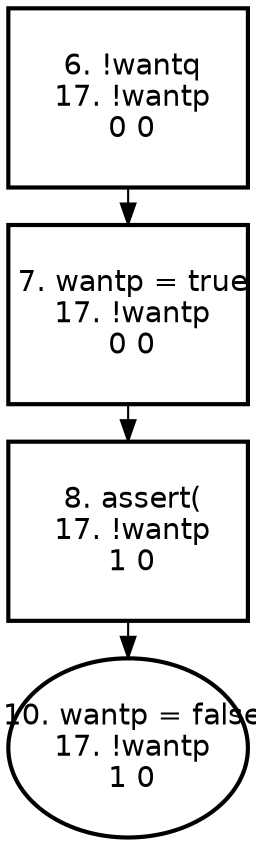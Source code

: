 digraph "" {
  graph [size="16,12",ranksep=.25];               
  node [shape=box,fontname=Helvetica,fontsize=14];
  node [width=1.6,height=1.2,fixedsize=true];     
 0 [label=" 6. !wantq\n 17. !wantp\n 0 0\n" style = bold ];
 1 [label=" 7. wantp = true\n 17. !wantp\n 0 0\n" style = bold ];
 2 [label=" 8. assert(\n 17. !wantp\n 1 0\n" style = bold ];
 3 [label=" 10. wantp = false\n 17. !wantp\n 1 0\n" shape = ellipse  style = bold ];
 0 -> 1;
 1 -> 2;
 2 -> 3;
}
